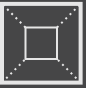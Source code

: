 <mxfile version="24.2.5" type="device">
  <diagram name="第 1 页" id="ewl9boTtj5eG1xmZE2dz">
    <mxGraphModel dx="97" dy="62" grid="1" gridSize="3.937" guides="1" tooltips="1" connect="1" arrows="1" fold="1" page="1" pageScale="1" pageWidth="48" pageHeight="48" background="#464647" math="0" shadow="0">
      <root>
        <mxCell id="0" />
        <mxCell id="1" parent="0" />
        <mxCell id="VMPgF3lo1GRiGYO-Sckb-1" value="" style="rounded=0;whiteSpace=wrap;html=1;fillColor=none;strokeColor=#E6E6E6;strokeWidth=2;" parent="1" vertex="1">
          <mxGeometry x="4" y="3.94" width="39.31" height="39.37" as="geometry" />
        </mxCell>
        <mxCell id="fN3dAC_mav03bKdnQGWb-1" value="" style="rounded=0;whiteSpace=wrap;html=1;fillColor=none;strokeColor=#E6E6E6;strokeWidth=1;" vertex="1" parent="1">
          <mxGeometry x="15.75" y="15.75" width="15.75" height="15.75" as="geometry" />
        </mxCell>
        <mxCell id="fN3dAC_mav03bKdnQGWb-2" value="" style="endArrow=none;dashed=1;html=1;rounded=0;entryX=1;entryY=0;entryDx=0;entryDy=0;exitX=1;exitY=0;exitDx=0;exitDy=0;strokeWidth=1;strokeColor=#E6E6E6;dashPattern=1 2;" edge="1" parent="1" source="fN3dAC_mav03bKdnQGWb-1" target="VMPgF3lo1GRiGYO-Sckb-1">
          <mxGeometry width="50" height="50" relative="1" as="geometry">
            <mxPoint x="4" y="54" as="sourcePoint" />
            <mxPoint x="54" y="4" as="targetPoint" />
          </mxGeometry>
        </mxCell>
        <mxCell id="fN3dAC_mav03bKdnQGWb-3" value="" style="endArrow=none;dashed=1;html=1;rounded=0;entryX=0;entryY=0;entryDx=0;entryDy=0;exitX=0;exitY=0;exitDx=0;exitDy=0;strokeWidth=1;strokeColor=#E6E6E6;dashPattern=1 2;" edge="1" parent="1" source="fN3dAC_mav03bKdnQGWb-1" target="VMPgF3lo1GRiGYO-Sckb-1">
          <mxGeometry width="50" height="50" relative="1" as="geometry">
            <mxPoint x="35.937" y="19.937" as="sourcePoint" />
            <mxPoint x="46.937" y="7.937" as="targetPoint" />
          </mxGeometry>
        </mxCell>
        <mxCell id="fN3dAC_mav03bKdnQGWb-4" value="" style="endArrow=none;dashed=1;html=1;rounded=0;entryX=1;entryY=1;entryDx=0;entryDy=0;exitX=1;exitY=1;exitDx=0;exitDy=0;strokeWidth=1;strokeColor=#E6E6E6;dashPattern=1 2;" edge="1" parent="1" source="VMPgF3lo1GRiGYO-Sckb-1" target="fN3dAC_mav03bKdnQGWb-1">
          <mxGeometry width="50" height="50" relative="1" as="geometry">
            <mxPoint x="43.307" y="43.307" as="sourcePoint" />
            <mxPoint x="31.307" y="31.307" as="targetPoint" />
          </mxGeometry>
        </mxCell>
        <mxCell id="fN3dAC_mav03bKdnQGWb-5" value="" style="endArrow=none;dashed=1;html=1;rounded=0;entryX=0;entryY=1;entryDx=0;entryDy=0;exitX=0;exitY=1;exitDx=0;exitDy=0;strokeWidth=1;strokeColor=#E6E6E6;dashPattern=1 2;" edge="1" parent="1" source="VMPgF3lo1GRiGYO-Sckb-1" target="fN3dAC_mav03bKdnQGWb-1">
          <mxGeometry width="50" height="50" relative="1" as="geometry">
            <mxPoint x="35.937" y="19.937" as="sourcePoint" />
            <mxPoint x="46.937" y="7.937" as="targetPoint" />
          </mxGeometry>
        </mxCell>
      </root>
    </mxGraphModel>
  </diagram>
</mxfile>
